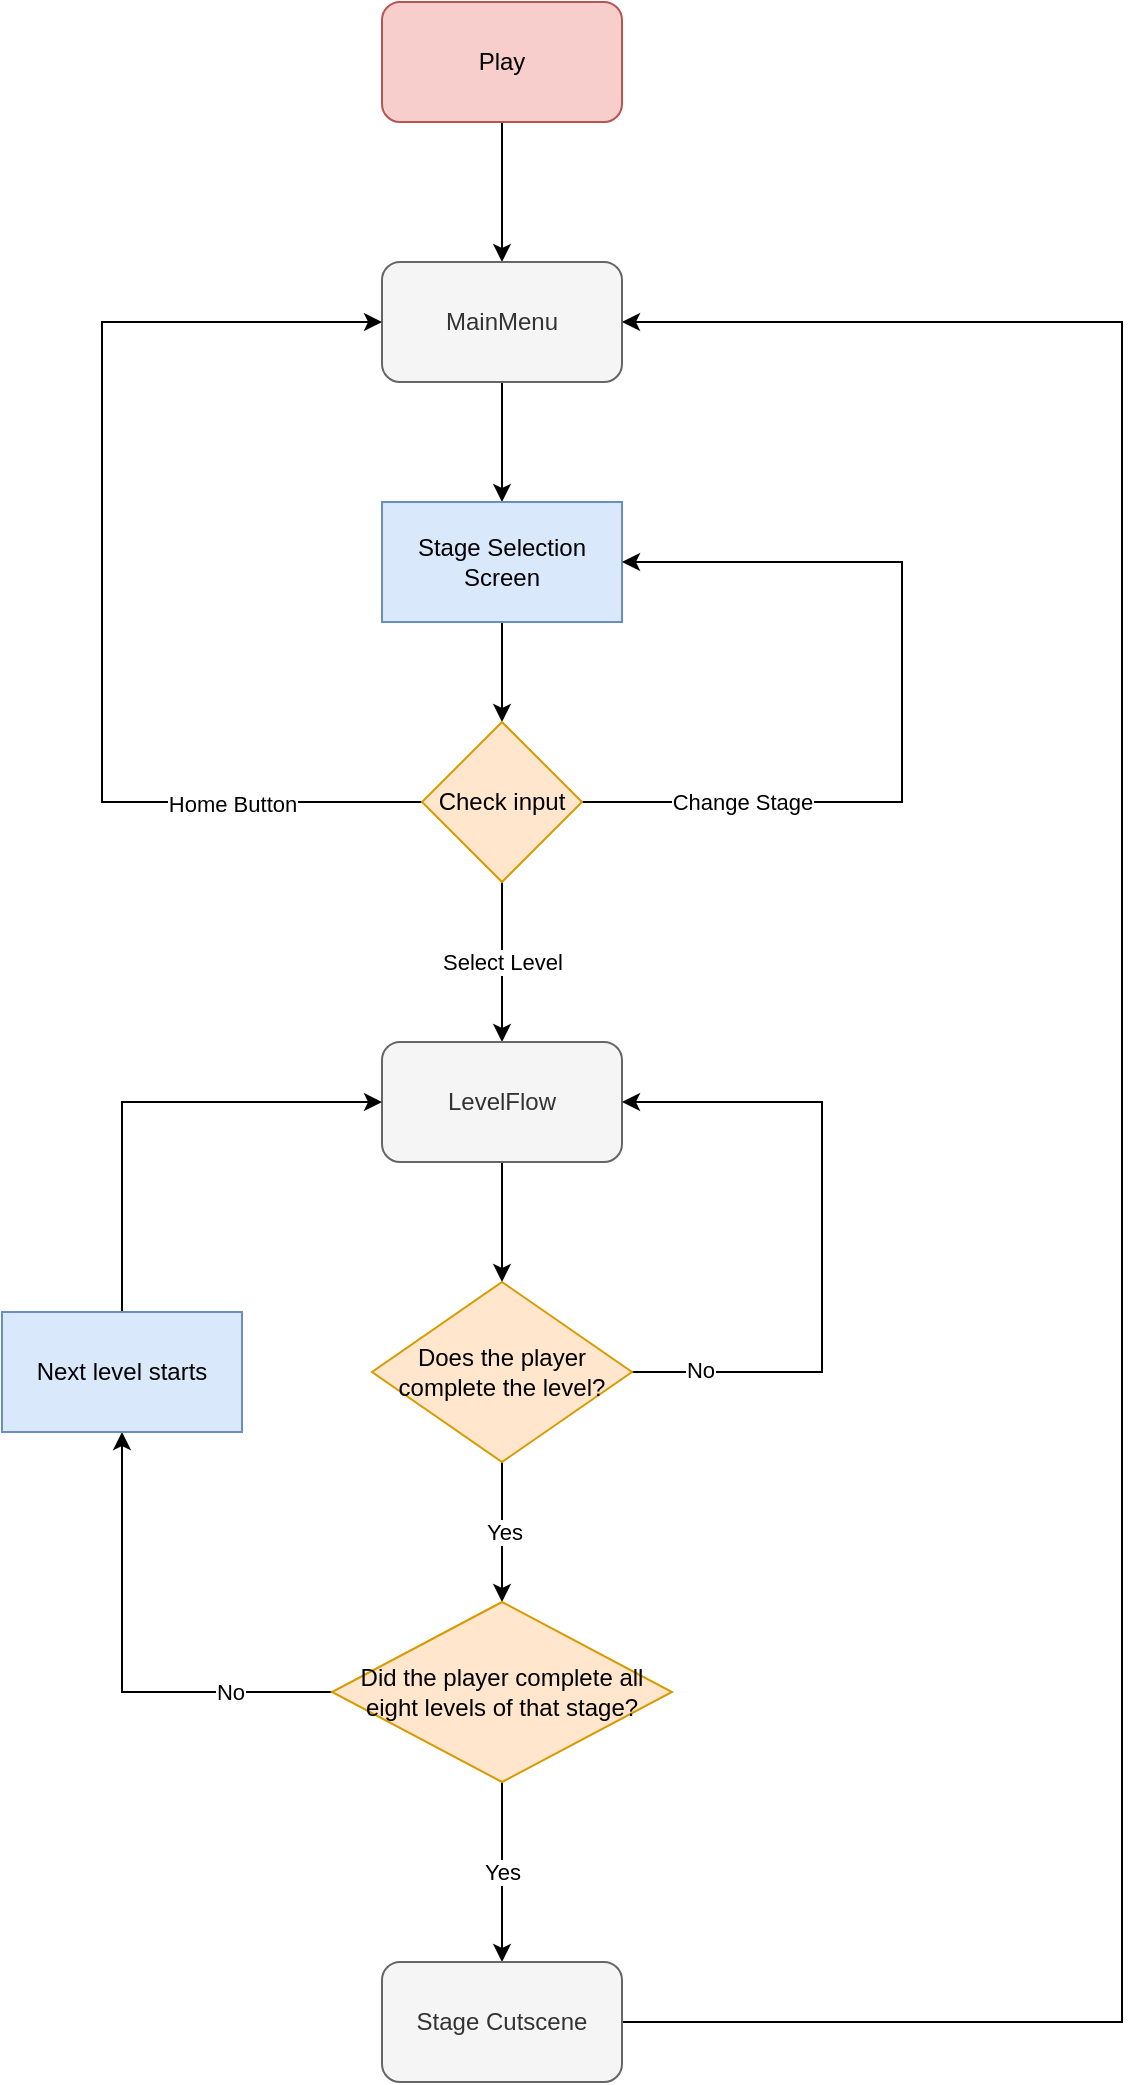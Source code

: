 <mxfile version="22.1.0" type="google">
  <diagram name="Pagina-1" id="IcXN8fOlWNEy2lFsN05K">
    <mxGraphModel grid="1" page="1" gridSize="10" guides="1" tooltips="1" connect="1" arrows="1" fold="1" pageScale="1" pageWidth="827" pageHeight="1169" math="0" shadow="0">
      <root>
        <mxCell id="0" />
        <mxCell id="1" parent="0" />
        <mxCell id="gyV-ot2WQom3O8spfm2u-3" style="edgeStyle=orthogonalEdgeStyle;rounded=0;orthogonalLoop=1;jettySize=auto;html=1;entryX=0.5;entryY=0;entryDx=0;entryDy=0;" edge="1" parent="1" source="NWc99wQcvj1qhYtIiQSy-1" target="gyV-ot2WQom3O8spfm2u-2">
          <mxGeometry relative="1" as="geometry" />
        </mxCell>
        <mxCell id="NWc99wQcvj1qhYtIiQSy-1" value="Play" style="rounded=1;whiteSpace=wrap;html=1;fillColor=#f8cecc;strokeColor=#b85450;" vertex="1" parent="1">
          <mxGeometry x="340" y="50" width="120" height="60" as="geometry" />
        </mxCell>
        <mxCell id="lIG6WP8B5hE-mGesaDZO-4" style="edgeStyle=orthogonalEdgeStyle;rounded=0;orthogonalLoop=1;jettySize=auto;html=1;exitX=0.5;exitY=1;exitDx=0;exitDy=0;entryX=0.5;entryY=0;entryDx=0;entryDy=0;" edge="1" parent="1" source="gyV-ot2WQom3O8spfm2u-2" target="lIG6WP8B5hE-mGesaDZO-1">
          <mxGeometry relative="1" as="geometry" />
        </mxCell>
        <mxCell id="gyV-ot2WQom3O8spfm2u-2" value="MainMenu" style="rounded=1;whiteSpace=wrap;html=1;fillColor=#f5f5f5;fontColor=#333333;strokeColor=#666666;" vertex="1" parent="1">
          <mxGeometry x="340" y="180" width="120" height="60" as="geometry" />
        </mxCell>
        <mxCell id="lIG6WP8B5hE-mGesaDZO-5" style="edgeStyle=orthogonalEdgeStyle;rounded=0;orthogonalLoop=1;jettySize=auto;html=1;exitX=0.5;exitY=1;exitDx=0;exitDy=0;" edge="1" parent="1" source="lIG6WP8B5hE-mGesaDZO-1" target="lIG6WP8B5hE-mGesaDZO-2">
          <mxGeometry relative="1" as="geometry" />
        </mxCell>
        <mxCell id="lIG6WP8B5hE-mGesaDZO-1" value="Stage Selection Screen" style="rounded=0;whiteSpace=wrap;html=1;fillColor=#dae8fc;strokeColor=#6c8ebf;" vertex="1" parent="1">
          <mxGeometry x="340" y="300" width="120" height="60" as="geometry" />
        </mxCell>
        <mxCell id="lIG6WP8B5hE-mGesaDZO-6" style="edgeStyle=orthogonalEdgeStyle;rounded=0;orthogonalLoop=1;jettySize=auto;html=1;exitX=0;exitY=0.5;exitDx=0;exitDy=0;entryX=0;entryY=0.5;entryDx=0;entryDy=0;" edge="1" parent="1" source="lIG6WP8B5hE-mGesaDZO-2" target="gyV-ot2WQom3O8spfm2u-2">
          <mxGeometry relative="1" as="geometry">
            <Array as="points">
              <mxPoint x="200" y="450" />
              <mxPoint x="200" y="210" />
            </Array>
          </mxGeometry>
        </mxCell>
        <mxCell id="lIG6WP8B5hE-mGesaDZO-7" value="Home Button" style="edgeLabel;html=1;align=center;verticalAlign=middle;resizable=0;points=[];" connectable="0" vertex="1" parent="lIG6WP8B5hE-mGesaDZO-6">
          <mxGeometry x="-0.646" y="1" relative="1" as="geometry">
            <mxPoint as="offset" />
          </mxGeometry>
        </mxCell>
        <mxCell id="lIG6WP8B5hE-mGesaDZO-9" style="edgeStyle=orthogonalEdgeStyle;rounded=0;orthogonalLoop=1;jettySize=auto;html=1;exitX=0.5;exitY=1;exitDx=0;exitDy=0;entryX=0.5;entryY=0;entryDx=0;entryDy=0;" edge="1" parent="1" source="lIG6WP8B5hE-mGesaDZO-2" target="lIG6WP8B5hE-mGesaDZO-8">
          <mxGeometry relative="1" as="geometry" />
        </mxCell>
        <mxCell id="lIG6WP8B5hE-mGesaDZO-10" value="Select Level" style="edgeLabel;html=1;align=center;verticalAlign=middle;resizable=0;points=[];" connectable="0" vertex="1" parent="lIG6WP8B5hE-mGesaDZO-9">
          <mxGeometry x="-0.229" y="-1" relative="1" as="geometry">
            <mxPoint x="1" y="9" as="offset" />
          </mxGeometry>
        </mxCell>
        <mxCell id="lIG6WP8B5hE-mGesaDZO-11" style="edgeStyle=orthogonalEdgeStyle;rounded=0;orthogonalLoop=1;jettySize=auto;html=1;exitX=1;exitY=0.5;exitDx=0;exitDy=0;entryX=1;entryY=0.5;entryDx=0;entryDy=0;" edge="1" parent="1" source="lIG6WP8B5hE-mGesaDZO-2" target="lIG6WP8B5hE-mGesaDZO-1">
          <mxGeometry relative="1" as="geometry">
            <Array as="points">
              <mxPoint x="600" y="450" />
              <mxPoint x="600" y="330" />
            </Array>
          </mxGeometry>
        </mxCell>
        <mxCell id="lIG6WP8B5hE-mGesaDZO-12" value="Change Stage" style="edgeLabel;html=1;align=center;verticalAlign=middle;resizable=0;points=[];" connectable="0" vertex="1" parent="lIG6WP8B5hE-mGesaDZO-11">
          <mxGeometry x="-0.804" relative="1" as="geometry">
            <mxPoint x="39" as="offset" />
          </mxGeometry>
        </mxCell>
        <mxCell id="lIG6WP8B5hE-mGesaDZO-2" value="Check input" style="rhombus;whiteSpace=wrap;html=1;fillColor=#ffe6cc;strokeColor=#d79b00;" vertex="1" parent="1">
          <mxGeometry x="360" y="410" width="80" height="80" as="geometry" />
        </mxCell>
        <mxCell id="lIG6WP8B5hE-mGesaDZO-14" style="edgeStyle=orthogonalEdgeStyle;rounded=0;orthogonalLoop=1;jettySize=auto;html=1;exitX=0.5;exitY=1;exitDx=0;exitDy=0;entryX=0.5;entryY=0;entryDx=0;entryDy=0;" edge="1" parent="1" source="lIG6WP8B5hE-mGesaDZO-8" target="lIG6WP8B5hE-mGesaDZO-13">
          <mxGeometry relative="1" as="geometry" />
        </mxCell>
        <mxCell id="lIG6WP8B5hE-mGesaDZO-8" value="LevelFlow" style="rounded=1;whiteSpace=wrap;html=1;fillColor=#f5f5f5;fontColor=#333333;strokeColor=#666666;" vertex="1" parent="1">
          <mxGeometry x="340" y="570" width="120" height="60" as="geometry" />
        </mxCell>
        <mxCell id="lIG6WP8B5hE-mGesaDZO-15" style="edgeStyle=orthogonalEdgeStyle;rounded=0;orthogonalLoop=1;jettySize=auto;html=1;exitX=1;exitY=0.5;exitDx=0;exitDy=0;entryX=1;entryY=0.5;entryDx=0;entryDy=0;" edge="1" parent="1" source="lIG6WP8B5hE-mGesaDZO-13" target="lIG6WP8B5hE-mGesaDZO-8">
          <mxGeometry relative="1" as="geometry">
            <Array as="points">
              <mxPoint x="560" y="735" />
              <mxPoint x="560" y="600" />
            </Array>
          </mxGeometry>
        </mxCell>
        <mxCell id="lIG6WP8B5hE-mGesaDZO-16" value="No" style="edgeLabel;html=1;align=center;verticalAlign=middle;resizable=0;points=[];" connectable="0" vertex="1" parent="lIG6WP8B5hE-mGesaDZO-15">
          <mxGeometry x="-0.796" y="2" relative="1" as="geometry">
            <mxPoint y="1" as="offset" />
          </mxGeometry>
        </mxCell>
        <mxCell id="lIG6WP8B5hE-mGesaDZO-18" style="edgeStyle=orthogonalEdgeStyle;rounded=0;orthogonalLoop=1;jettySize=auto;html=1;exitX=0.5;exitY=1;exitDx=0;exitDy=0;entryX=0.5;entryY=0;entryDx=0;entryDy=0;" edge="1" parent="1" source="lIG6WP8B5hE-mGesaDZO-13" target="lIG6WP8B5hE-mGesaDZO-17">
          <mxGeometry relative="1" as="geometry" />
        </mxCell>
        <mxCell id="lIG6WP8B5hE-mGesaDZO-19" value="Yes" style="edgeLabel;html=1;align=center;verticalAlign=middle;resizable=0;points=[];" connectable="0" vertex="1" parent="lIG6WP8B5hE-mGesaDZO-18">
          <mxGeometry x="0.0" y="1" relative="1" as="geometry">
            <mxPoint as="offset" />
          </mxGeometry>
        </mxCell>
        <mxCell id="lIG6WP8B5hE-mGesaDZO-13" value="Does the player complete the level?" style="rhombus;whiteSpace=wrap;html=1;fillColor=#ffe6cc;strokeColor=#d79b00;" vertex="1" parent="1">
          <mxGeometry x="335" y="690" width="130" height="90" as="geometry" />
        </mxCell>
        <mxCell id="lIG6WP8B5hE-mGesaDZO-24" style="edgeStyle=orthogonalEdgeStyle;rounded=0;orthogonalLoop=1;jettySize=auto;html=1;exitX=0;exitY=0.5;exitDx=0;exitDy=0;entryX=0.5;entryY=1;entryDx=0;entryDy=0;" edge="1" parent="1" source="lIG6WP8B5hE-mGesaDZO-17" target="lIG6WP8B5hE-mGesaDZO-23">
          <mxGeometry relative="1" as="geometry" />
        </mxCell>
        <mxCell id="lIG6WP8B5hE-mGesaDZO-26" value="No" style="edgeLabel;html=1;align=center;verticalAlign=middle;resizable=0;points=[];" connectable="0" vertex="1" parent="lIG6WP8B5hE-mGesaDZO-24">
          <mxGeometry x="-0.563" relative="1" as="geometry">
            <mxPoint as="offset" />
          </mxGeometry>
        </mxCell>
        <mxCell id="lIG6WP8B5hE-mGesaDZO-29" value="Yes" style="edgeStyle=orthogonalEdgeStyle;rounded=0;orthogonalLoop=1;jettySize=auto;html=1;exitX=0.5;exitY=1;exitDx=0;exitDy=0;entryX=0.5;entryY=0;entryDx=0;entryDy=0;" edge="1" parent="1" source="lIG6WP8B5hE-mGesaDZO-17" target="lIG6WP8B5hE-mGesaDZO-28">
          <mxGeometry relative="1" as="geometry" />
        </mxCell>
        <mxCell id="lIG6WP8B5hE-mGesaDZO-17" value="Did the player complete all eight levels of that stage?" style="rhombus;whiteSpace=wrap;html=1;fillColor=#ffe6cc;strokeColor=#d79b00;" vertex="1" parent="1">
          <mxGeometry x="315" y="850" width="170" height="90" as="geometry" />
        </mxCell>
        <mxCell id="lIG6WP8B5hE-mGesaDZO-25" style="edgeStyle=orthogonalEdgeStyle;rounded=0;orthogonalLoop=1;jettySize=auto;html=1;exitX=0.5;exitY=0;exitDx=0;exitDy=0;entryX=0;entryY=0.5;entryDx=0;entryDy=0;" edge="1" parent="1" source="lIG6WP8B5hE-mGesaDZO-23" target="lIG6WP8B5hE-mGesaDZO-8">
          <mxGeometry relative="1" as="geometry" />
        </mxCell>
        <mxCell id="lIG6WP8B5hE-mGesaDZO-23" value="Next level starts" style="rounded=0;whiteSpace=wrap;html=1;fillColor=#dae8fc;strokeColor=#6c8ebf;" vertex="1" parent="1">
          <mxGeometry x="150" y="705" width="120" height="60" as="geometry" />
        </mxCell>
        <mxCell id="lIG6WP8B5hE-mGesaDZO-30" style="edgeStyle=orthogonalEdgeStyle;rounded=0;orthogonalLoop=1;jettySize=auto;html=1;exitX=1;exitY=0.5;exitDx=0;exitDy=0;entryX=1;entryY=0.5;entryDx=0;entryDy=0;" edge="1" parent="1" source="lIG6WP8B5hE-mGesaDZO-28" target="gyV-ot2WQom3O8spfm2u-2">
          <mxGeometry relative="1" as="geometry">
            <Array as="points">
              <mxPoint x="710" y="1060" />
              <mxPoint x="710" y="210" />
            </Array>
          </mxGeometry>
        </mxCell>
        <mxCell id="lIG6WP8B5hE-mGesaDZO-28" value="Stage Cutscene" style="rounded=1;whiteSpace=wrap;html=1;fillColor=#f5f5f5;fontColor=#333333;strokeColor=#666666;" vertex="1" parent="1">
          <mxGeometry x="340" y="1030" width="120" height="60" as="geometry" />
        </mxCell>
      </root>
    </mxGraphModel>
  </diagram>
</mxfile>
